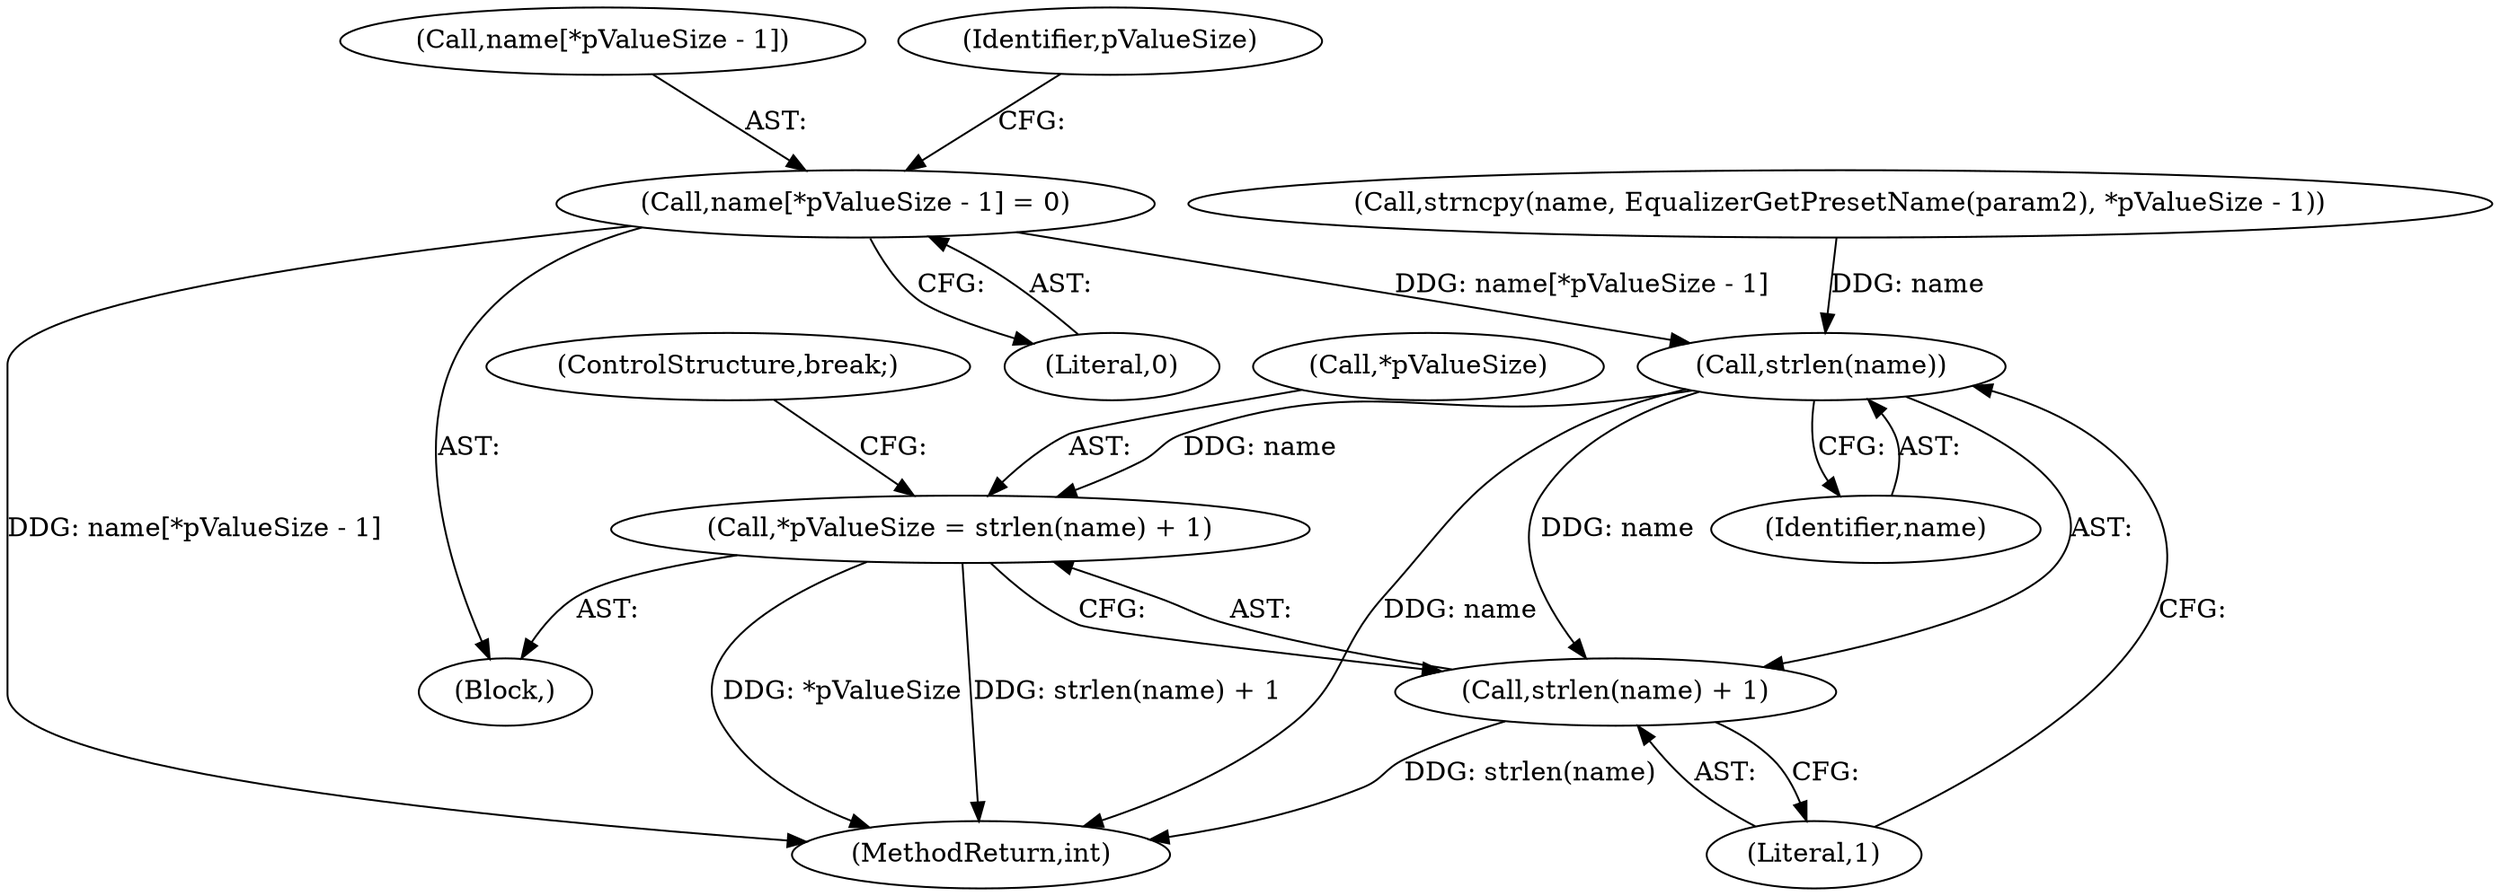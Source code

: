digraph "0_Android_c66c43ad571ed2590dcd55a762c73c90d9744bac@array" {
"1000492" [label="(Call,name[*pValueSize - 1] = 0)"];
"1000504" [label="(Call,strlen(name))"];
"1000500" [label="(Call,*pValueSize = strlen(name) + 1)"];
"1000503" [label="(Call,strlen(name) + 1)"];
"1000507" [label="(ControlStructure,break;)"];
"1000499" [label="(Literal,0)"];
"1000492" [label="(Call,name[*pValueSize - 1] = 0)"];
"1000493" [label="(Call,name[*pValueSize - 1])"];
"1000506" [label="(Literal,1)"];
"1000505" [label="(Identifier,name)"];
"1000503" [label="(Call,strlen(name) + 1)"];
"1000504" [label="(Call,strlen(name))"];
"1000484" [label="(Call,strncpy(name, EqualizerGetPresetName(param2), *pValueSize - 1))"];
"1000500" [label="(Call,*pValueSize = strlen(name) + 1)"];
"1000502" [label="(Identifier,pValueSize)"];
"1000277" [label="(Block,)"];
"1000567" [label="(MethodReturn,int)"];
"1000501" [label="(Call,*pValueSize)"];
"1000492" -> "1000277"  [label="AST: "];
"1000492" -> "1000499"  [label="CFG: "];
"1000493" -> "1000492"  [label="AST: "];
"1000499" -> "1000492"  [label="AST: "];
"1000502" -> "1000492"  [label="CFG: "];
"1000492" -> "1000567"  [label="DDG: name[*pValueSize - 1]"];
"1000492" -> "1000504"  [label="DDG: name[*pValueSize - 1]"];
"1000504" -> "1000503"  [label="AST: "];
"1000504" -> "1000505"  [label="CFG: "];
"1000505" -> "1000504"  [label="AST: "];
"1000506" -> "1000504"  [label="CFG: "];
"1000504" -> "1000567"  [label="DDG: name"];
"1000504" -> "1000500"  [label="DDG: name"];
"1000504" -> "1000503"  [label="DDG: name"];
"1000484" -> "1000504"  [label="DDG: name"];
"1000500" -> "1000277"  [label="AST: "];
"1000500" -> "1000503"  [label="CFG: "];
"1000501" -> "1000500"  [label="AST: "];
"1000503" -> "1000500"  [label="AST: "];
"1000507" -> "1000500"  [label="CFG: "];
"1000500" -> "1000567"  [label="DDG: strlen(name) + 1"];
"1000500" -> "1000567"  [label="DDG: *pValueSize"];
"1000503" -> "1000506"  [label="CFG: "];
"1000506" -> "1000503"  [label="AST: "];
"1000503" -> "1000567"  [label="DDG: strlen(name)"];
}
